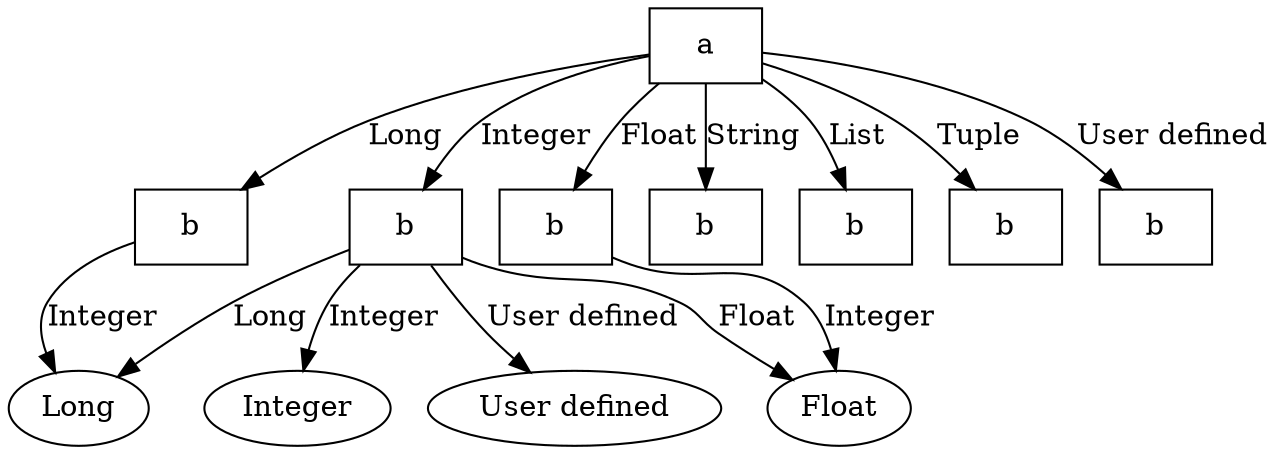 digraph G {
    a -> b_int [label="Integer"];
    a -> b_float [label="Float"];
    a -> b_long [label="Long"];
    a -> b_string [label="String"];
    a -> b_list [label="List"];
    a -> b_tuple [label="Tuple"];
    a -> b_user [label="User defined"];

    a [label="a", shape=box];
    b_int [label="b", shape=box];
    b_float [label="b", shape=box];
    b_long [label="b", shape=box];
    b_string [label="b", shape=box];
    b_list [label="b", shape=box];
    b_tuple [label="b", shape=box];
    b_user [label="b", shape=box];

    b_int -> int [label="Integer"];
    b_int -> float [label="Float"];
    b_int -> long [label="Long"];
    b_int -> user [label="User defined"];

    b_float -> float [label="Integer"];
    b_long -> long [label="Integer"];

    int [label="Integer"];
    float [label="Float"];
    long [label="Long"];
    user [label="User defined"];
}
